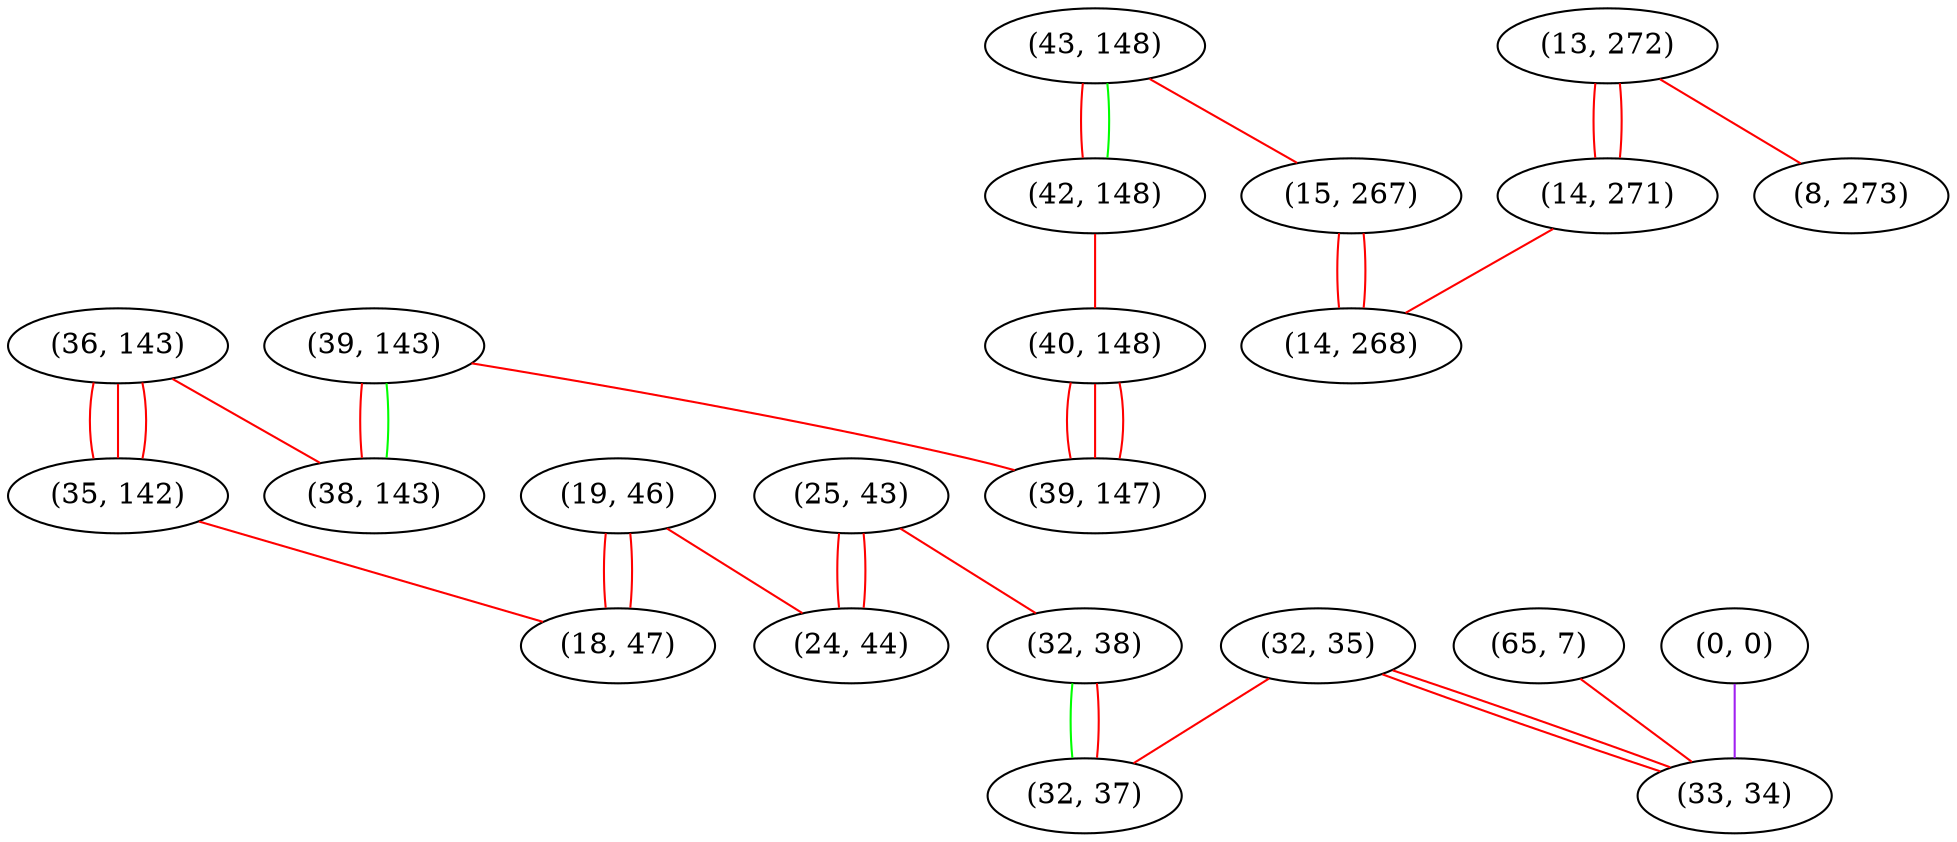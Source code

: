 graph "" {
"(36, 143)";
"(43, 148)";
"(42, 148)";
"(25, 43)";
"(32, 38)";
"(13, 272)";
"(15, 267)";
"(65, 7)";
"(35, 142)";
"(0, 0)";
"(39, 143)";
"(19, 46)";
"(40, 148)";
"(39, 147)";
"(14, 271)";
"(24, 44)";
"(8, 273)";
"(32, 35)";
"(38, 143)";
"(33, 34)";
"(18, 47)";
"(14, 268)";
"(32, 37)";
"(36, 143)" -- "(38, 143)"  [color=red, key=0, weight=1];
"(36, 143)" -- "(35, 142)"  [color=red, key=0, weight=1];
"(36, 143)" -- "(35, 142)"  [color=red, key=1, weight=1];
"(36, 143)" -- "(35, 142)"  [color=red, key=2, weight=1];
"(43, 148)" -- "(15, 267)"  [color=red, key=0, weight=1];
"(43, 148)" -- "(42, 148)"  [color=red, key=0, weight=1];
"(43, 148)" -- "(42, 148)"  [color=green, key=1, weight=2];
"(42, 148)" -- "(40, 148)"  [color=red, key=0, weight=1];
"(25, 43)" -- "(32, 38)"  [color=red, key=0, weight=1];
"(25, 43)" -- "(24, 44)"  [color=red, key=0, weight=1];
"(25, 43)" -- "(24, 44)"  [color=red, key=1, weight=1];
"(32, 38)" -- "(32, 37)"  [color=green, key=0, weight=2];
"(32, 38)" -- "(32, 37)"  [color=red, key=1, weight=1];
"(13, 272)" -- "(8, 273)"  [color=red, key=0, weight=1];
"(13, 272)" -- "(14, 271)"  [color=red, key=0, weight=1];
"(13, 272)" -- "(14, 271)"  [color=red, key=1, weight=1];
"(15, 267)" -- "(14, 268)"  [color=red, key=0, weight=1];
"(15, 267)" -- "(14, 268)"  [color=red, key=1, weight=1];
"(65, 7)" -- "(33, 34)"  [color=red, key=0, weight=1];
"(35, 142)" -- "(18, 47)"  [color=red, key=0, weight=1];
"(0, 0)" -- "(33, 34)"  [color=purple, key=0, weight=4];
"(39, 143)" -- "(39, 147)"  [color=red, key=0, weight=1];
"(39, 143)" -- "(38, 143)"  [color=red, key=0, weight=1];
"(39, 143)" -- "(38, 143)"  [color=green, key=1, weight=2];
"(19, 46)" -- "(18, 47)"  [color=red, key=0, weight=1];
"(19, 46)" -- "(18, 47)"  [color=red, key=1, weight=1];
"(19, 46)" -- "(24, 44)"  [color=red, key=0, weight=1];
"(40, 148)" -- "(39, 147)"  [color=red, key=0, weight=1];
"(40, 148)" -- "(39, 147)"  [color=red, key=1, weight=1];
"(40, 148)" -- "(39, 147)"  [color=red, key=2, weight=1];
"(14, 271)" -- "(14, 268)"  [color=red, key=0, weight=1];
"(32, 35)" -- "(33, 34)"  [color=red, key=0, weight=1];
"(32, 35)" -- "(33, 34)"  [color=red, key=1, weight=1];
"(32, 35)" -- "(32, 37)"  [color=red, key=0, weight=1];
}
